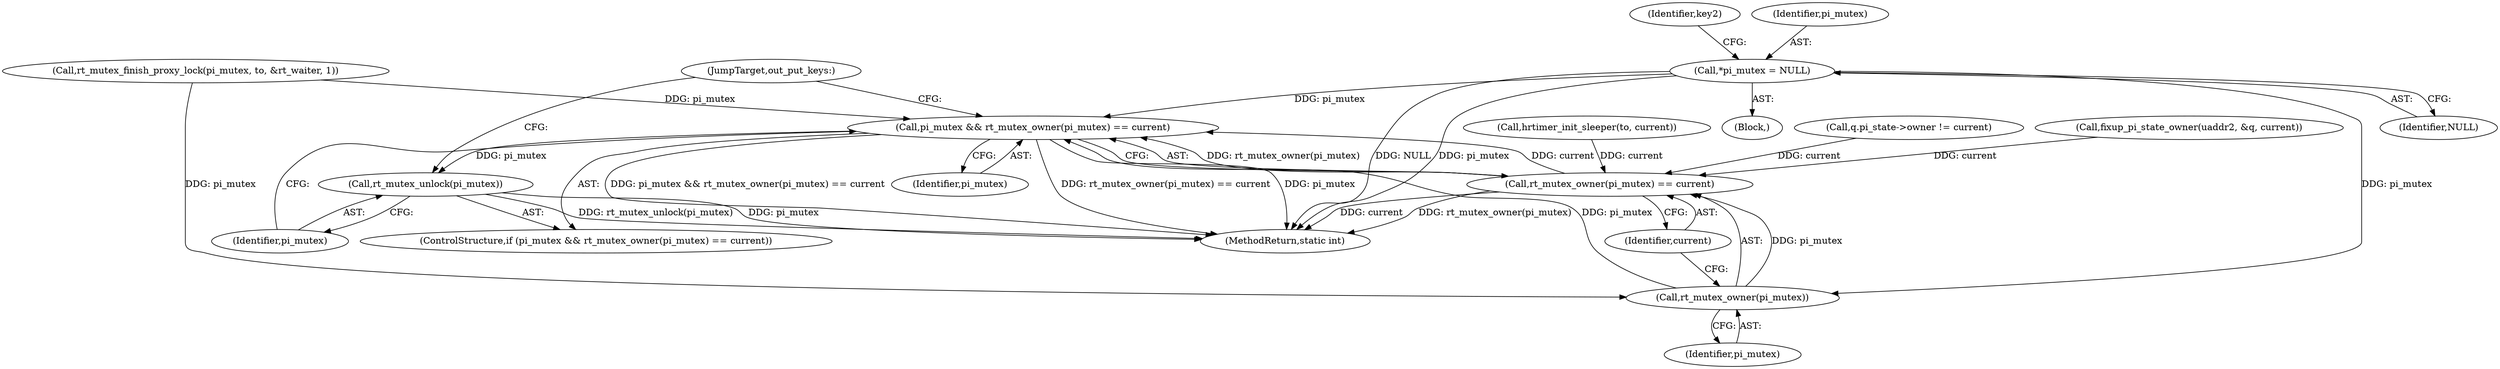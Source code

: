digraph "0_linux_6f7b0a2a5c0fb03be7c25bd1745baa50582348ef@API" {
"1000127" [label="(Call,*pi_mutex = NULL)"];
"1000359" [label="(Call,pi_mutex && rt_mutex_owner(pi_mutex) == current)"];
"1000365" [label="(Call,rt_mutex_unlock(pi_mutex))"];
"1000362" [label="(Call,rt_mutex_owner(pi_mutex))"];
"1000361" [label="(Call,rt_mutex_owner(pi_mutex) == current)"];
"1000133" [label="(Identifier,key2)"];
"1000173" [label="(Call,hrtimer_init_sleeper(to, current))"];
"1000363" [label="(Identifier,pi_mutex)"];
"1000318" [label="(Call,rt_mutex_finish_proxy_lock(pi_mutex, to, &rt_waiter, 1))"];
"1000378" [label="(JumpTarget,out_put_keys:)"];
"1000366" [label="(Identifier,pi_mutex)"];
"1000360" [label="(Identifier,pi_mutex)"];
"1000359" [label="(Call,pi_mutex && rt_mutex_owner(pi_mutex) == current)"];
"1000129" [label="(Identifier,NULL)"];
"1000361" [label="(Call,rt_mutex_owner(pi_mutex) == current)"];
"1000127" [label="(Call,*pi_mutex = NULL)"];
"1000119" [label="(Block,)"];
"1000358" [label="(ControlStructure,if (pi_mutex && rt_mutex_owner(pi_mutex) == current))"];
"1000365" [label="(Call,rt_mutex_unlock(pi_mutex))"];
"1000278" [label="(Call,q.pi_state->owner != current)"];
"1000128" [label="(Identifier,pi_mutex)"];
"1000362" [label="(Call,rt_mutex_owner(pi_mutex))"];
"1000364" [label="(Identifier,current)"];
"1000292" [label="(Call,fixup_pi_state_owner(uaddr2, &q, current))"];
"1000404" [label="(MethodReturn,static int)"];
"1000127" -> "1000119"  [label="AST: "];
"1000127" -> "1000129"  [label="CFG: "];
"1000128" -> "1000127"  [label="AST: "];
"1000129" -> "1000127"  [label="AST: "];
"1000133" -> "1000127"  [label="CFG: "];
"1000127" -> "1000404"  [label="DDG: NULL"];
"1000127" -> "1000404"  [label="DDG: pi_mutex"];
"1000127" -> "1000359"  [label="DDG: pi_mutex"];
"1000127" -> "1000362"  [label="DDG: pi_mutex"];
"1000359" -> "1000358"  [label="AST: "];
"1000359" -> "1000360"  [label="CFG: "];
"1000359" -> "1000361"  [label="CFG: "];
"1000360" -> "1000359"  [label="AST: "];
"1000361" -> "1000359"  [label="AST: "];
"1000366" -> "1000359"  [label="CFG: "];
"1000378" -> "1000359"  [label="CFG: "];
"1000359" -> "1000404"  [label="DDG: rt_mutex_owner(pi_mutex) == current"];
"1000359" -> "1000404"  [label="DDG: pi_mutex"];
"1000359" -> "1000404"  [label="DDG: pi_mutex && rt_mutex_owner(pi_mutex) == current"];
"1000318" -> "1000359"  [label="DDG: pi_mutex"];
"1000362" -> "1000359"  [label="DDG: pi_mutex"];
"1000361" -> "1000359"  [label="DDG: rt_mutex_owner(pi_mutex)"];
"1000361" -> "1000359"  [label="DDG: current"];
"1000359" -> "1000365"  [label="DDG: pi_mutex"];
"1000365" -> "1000358"  [label="AST: "];
"1000365" -> "1000366"  [label="CFG: "];
"1000366" -> "1000365"  [label="AST: "];
"1000378" -> "1000365"  [label="CFG: "];
"1000365" -> "1000404"  [label="DDG: rt_mutex_unlock(pi_mutex)"];
"1000365" -> "1000404"  [label="DDG: pi_mutex"];
"1000362" -> "1000361"  [label="AST: "];
"1000362" -> "1000363"  [label="CFG: "];
"1000363" -> "1000362"  [label="AST: "];
"1000364" -> "1000362"  [label="CFG: "];
"1000362" -> "1000361"  [label="DDG: pi_mutex"];
"1000318" -> "1000362"  [label="DDG: pi_mutex"];
"1000361" -> "1000364"  [label="CFG: "];
"1000364" -> "1000361"  [label="AST: "];
"1000361" -> "1000404"  [label="DDG: current"];
"1000361" -> "1000404"  [label="DDG: rt_mutex_owner(pi_mutex)"];
"1000278" -> "1000361"  [label="DDG: current"];
"1000292" -> "1000361"  [label="DDG: current"];
"1000173" -> "1000361"  [label="DDG: current"];
}
